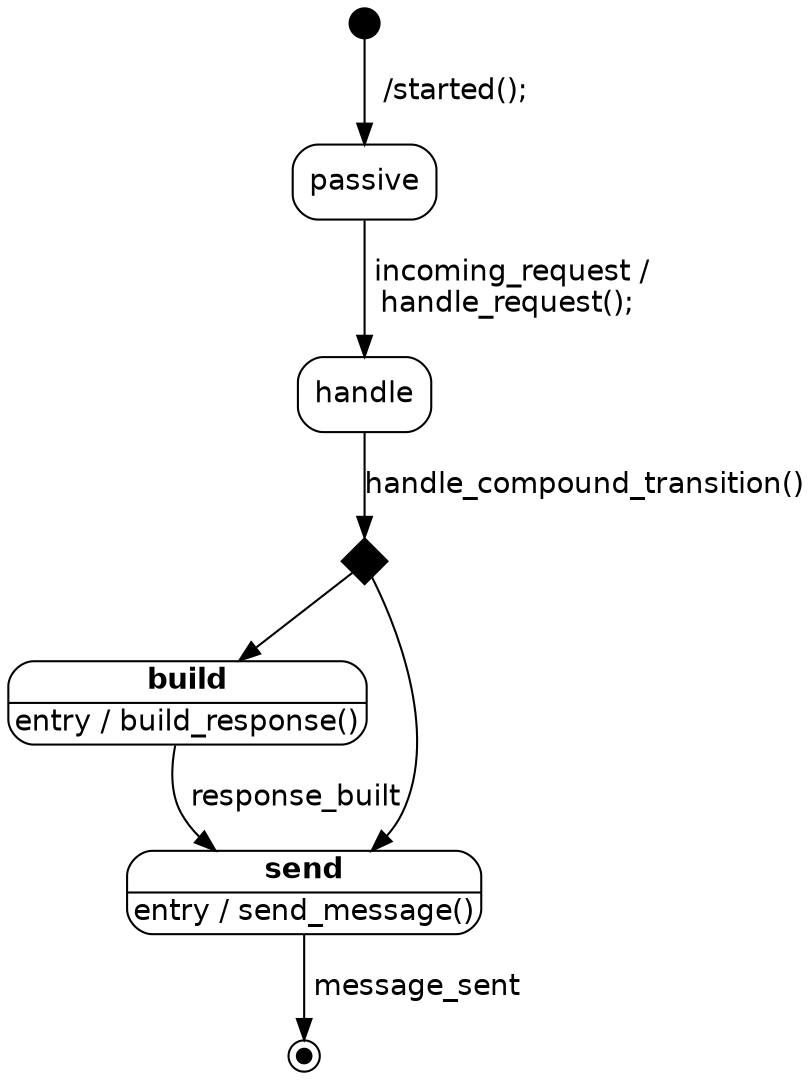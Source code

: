 digraph G {
node [shape=box style=rounded fontname=Helvetica];
edge [ fontname=Helvetica ];
initial [shape=point width=0.2];
f3 [shape=doublecircle width=0.1 label="" style=filled fillcolor=black];
build [shape=plaintext margin=0 label=<<TABLE BORDER="1" CELLBORDER="0" CELLSPACING="0" STYLE="ROUNDED"><TR><TD><B>build</B></TD></TR>
<HR/><TR><TD ALIGN="LEFT">entry / build_response()<BR/></TD></TR></TABLE>>];send [shape=plaintext margin=0 label=<<TABLE BORDER="1" CELLBORDER="0" CELLSPACING="0" STYLE="ROUNDED"><TR><TD><B>send</B></TD></TR>
<HR/><TR><TD ALIGN="LEFT">entry / send_message()<BR/></TD></TR></TABLE>>];initial -> passive [label="  /started();\n"]
passive -> handle [label=" incoming_request /\nhandle_request();\n"]
handle -> d_2 [label="handle_compound_transition()"]
d_2 [shape=diamond, style=filled, label="", fillcolor=black, height=0.3, width=0.3, fixedsize=true]
d_2 -> send
d_2 -> build
send -> f3 [label=" message_sent"]
build -> send [label=" response_built"]
}